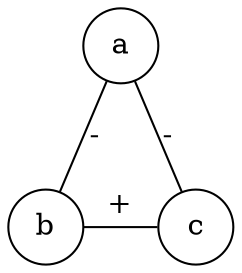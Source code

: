 graph G
{
        node [shape="circle"];

        a -- b [label = "-"];
        a -- c [label = "-"];
        {rank=same; "b" -- "c" [label="+"];}
}

